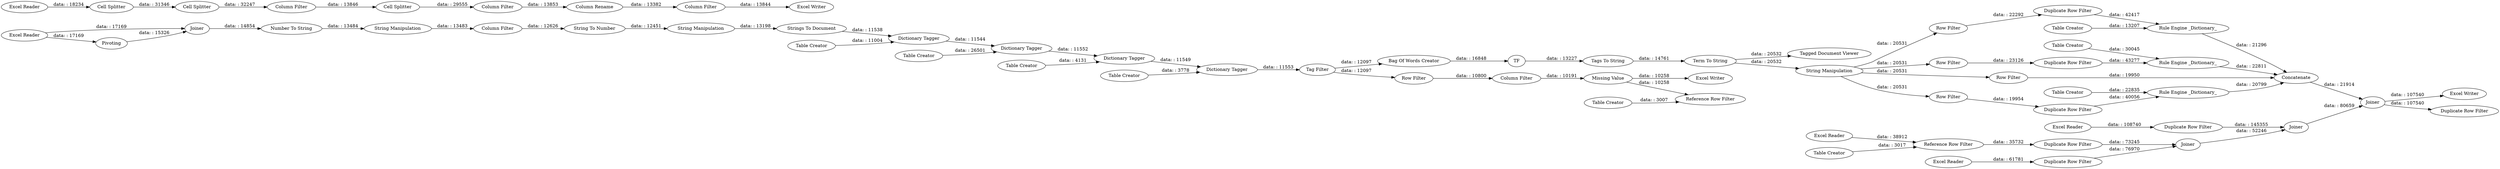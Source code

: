 digraph {
	"-5751212036842246766_38" [label="Excel Reader"]
	"-5751212036842246766_63" [label="Number To String"]
	"7666130149007369481_94" [label="Rule Engine _Dictionary_"]
	"-5751212036842246766_83" [label=Concatenate]
	"-2264603262276077601_37" [label="Table Creator"]
	"-5751212036842246766_101" [label="String Manipulation"]
	"-5751212036842246766_42" [label="Tags To String"]
	"-2264603262276077601_47" [label="Row Filter"]
	"-2264603262276077601_145" [label="Table Creator"]
	"7666130149007369481_95" [label="Table Creator"]
	"-5751212036842246766_108" [label="Column Rename"]
	"-2264603262276077601_38" [label="Table Creator"]
	"-5751212036842246766_92" [label="Tagged Document Viewer"]
	"-5751212036842246766_2" [label="Excel Reader"]
	"-2264603262276077601_35" [label="Dictionary Tagger"]
	"-2264603262276077601_39" [label="Tag Filter"]
	"-5751212036842246766_129" [label=Joiner]
	"2562662201934700043_79" [label="Row Filter"]
	"7666130149007369481_82" [label="Duplicate Row Filter"]
	"2562662201934700043_81" [label="Table Creator"]
	"-5751212036842246766_118" [label="Excel Writer"]
	"-2264603262276077601_50" [label="Excel Writer"]
	"-5751212036842246766_112" [label="Excel Reader"]
	"-2264603262276077601_48" [label="Column Filter"]
	"-5751212036842246766_124" [label="Duplicate Row Filter"]
	"-5751212036842246766_120" [label="Duplicate Row Filter"]
	"-5751212036842246766_105" [label="Cell Splitter"]
	"-5751212036842246766_121" [label="Reference Row Filter"]
	"-5956374369057647445_84" [label="Table Creator"]
	"-5751212036842246766_77" [label="Term To String"]
	"-2264603262276077601_45" [label="Table Creator"]
	"-5751212036842246766_113" [label="Excel Reader"]
	"-5956374369057647445_80" [label="Row Filter"]
	"-5751212036842246766_51" [label="Strings To Document"]
	"-5751212036842246766_107" [label="Column Filter"]
	"-5751212036842246766_125" [label="Column Filter"]
	"-2264603262276077601_41" [label=TF]
	"-2264603262276077601_36" [label="Table Creator"]
	"-2264603262276077601_40" [label="Bag Of Words Creator"]
	"-2264603262276077601_34" [label="Dictionary Tagger"]
	"7666130149007369481_91" [label="Row Filter"]
	"-5751212036842246766_114" [label=Joiner]
	"-2264603262276077601_33" [label="Dictionary Tagger"]
	"-5751212036842246766_64" [label="String To Number"]
	"2562662201934700043_82" [label="Duplicate Row Filter"]
	"-5751212036842246766_103" [label="Column Filter"]
	"-2264603262276077601_46" [label="Dictionary Tagger"]
	"-5751212036842246766_117" [label="String Manipulation"]
	"-5751212036842246766_104" [label="Cell Splitter"]
	"-5751212036842246766_81" [label="Row Filter"]
	"-5751212036842246766_115" [label=Joiner]
	"-2264603262276077601_49" [label="Missing Value"]
	"-5956374369057647445_85" [label="Rule Engine _Dictionary_"]
	"-5751212036842246766_100" [label="String Manipulation"]
	"-5751212036842246766_127" [label="Duplicate Row Filter"]
	"-5751212036842246766_37" [label="Excel Writer"]
	"-5751212036842246766_126" [label="Duplicate Row Filter"]
	"-2264603262276077601_144" [label="Reference Row Filter"]
	"-5751212036842246766_35" [label=Joiner]
	"-5751212036842246766_128" [label=Pivoting]
	"2562662201934700043_80" [label="Rule Engine _Dictionary_"]
	"-5751212036842246766_1" [label="Excel Reader"]
	"-5751212036842246766_106" [label="Cell Splitter"]
	"-5751212036842246766_122" [label="Table Creator"]
	"-5751212036842246766_102" [label="Column Filter"]
	"-5956374369057647445_86" [label="Duplicate Row Filter"]
	"-5751212036842246766_1" -> "-5751212036842246766_105" [label="data: : 18234"]
	"7666130149007369481_82" -> "7666130149007369481_94" [label="data: : 40056"]
	"-2264603262276077601_34" -> "-2264603262276077601_33" [label="data: : 11544"]
	"-5751212036842246766_129" -> "-5751212036842246766_63" [label="data: : 14854"]
	"-2264603262276077601_39" -> "-2264603262276077601_40" [label="data: : 12097"]
	"7666130149007369481_95" -> "7666130149007369481_94" [label="data: : 22835"]
	"-5751212036842246766_100" -> "-5751212036842246766_81" [label="data: : 20531"]
	"-5751212036842246766_115" -> "-5751212036842246766_120" [label="data: : 107540"]
	"2562662201934700043_82" -> "2562662201934700043_80" [label="data: : 42417"]
	"-2264603262276077601_36" -> "-2264603262276077601_35" [label="data: : 3778"]
	"-2264603262276077601_45" -> "-2264603262276077601_46" [label="data: : 4131"]
	"-5956374369057647445_86" -> "-5956374369057647445_85" [label="data: : 43277"]
	"-5751212036842246766_113" -> "-5751212036842246766_124" [label="data: : 61781"]
	"-5751212036842246766_51" -> "-2264603262276077601_34" [label="data: : 11538"]
	"-5751212036842246766_103" -> "-5751212036842246766_108" [label="data: : 13853"]
	"-5751212036842246766_42" -> "-5751212036842246766_77" [label="data: : 14761"]
	"-5751212036842246766_83" -> "-5751212036842246766_115" [label="data: : 21914"]
	"-5751212036842246766_105" -> "-5751212036842246766_106" [label="data: : 31346"]
	"-2264603262276077601_40" -> "-2264603262276077601_41" [label="data: : 16848"]
	"-5751212036842246766_77" -> "-5751212036842246766_100" [label="data: : 20532"]
	"-5751212036842246766_106" -> "-5751212036842246766_107" [label="data: : 32247"]
	"-5751212036842246766_104" -> "-5751212036842246766_103" [label="data: : 29555"]
	"-5751212036842246766_117" -> "-5751212036842246766_102" [label="data: : 13483"]
	"-5751212036842246766_121" -> "-5751212036842246766_126" [label="data: : 35732"]
	"-5751212036842246766_128" -> "-5751212036842246766_129" [label="data: : 15326"]
	"-5751212036842246766_126" -> "-5751212036842246766_35" [label="data: : 73245"]
	"2562662201934700043_81" -> "2562662201934700043_80" [label="data: : 13207"]
	"-5751212036842246766_38" -> "-5751212036842246766_128" [label="data: : 17169"]
	"-5956374369057647445_85" -> "-5751212036842246766_83" [label="data: : 22811"]
	"-2264603262276077601_39" -> "-2264603262276077601_47" [label="data: : 12097"]
	"-2264603262276077601_47" -> "-2264603262276077601_48" [label="data: : 10800"]
	"-2264603262276077601_145" -> "-2264603262276077601_144" [label="data: : 3007"]
	"-5751212036842246766_100" -> "-5956374369057647445_80" [label="data: : 20531"]
	"-5751212036842246766_115" -> "-5751212036842246766_118" [label="data: : 107540"]
	"-5751212036842246766_77" -> "-5751212036842246766_92" [label="data: : 20532"]
	"-2264603262276077601_48" -> "-2264603262276077601_49" [label="data: : 10191"]
	"-5751212036842246766_38" -> "-5751212036842246766_129" [label="data: : 17169"]
	"-5956374369057647445_80" -> "-5956374369057647445_86" [label="data: : 23126"]
	"-5751212036842246766_124" -> "-5751212036842246766_35" [label="data: : 76970"]
	"-5751212036842246766_101" -> "-5751212036842246766_51" [label="data: : 13198"]
	"2562662201934700043_80" -> "-5751212036842246766_83" [label="data: : 21296"]
	"-5956374369057647445_84" -> "-5956374369057647445_85" [label="data: : 30045"]
	"-5751212036842246766_100" -> "7666130149007369481_91" [label="data: : 20531"]
	"-5751212036842246766_64" -> "-5751212036842246766_101" [label="data: : 12451"]
	"-5751212036842246766_108" -> "-5751212036842246766_125" [label="data: : 13382"]
	"-5751212036842246766_100" -> "2562662201934700043_79" [label="data: : 20531"]
	"-5751212036842246766_122" -> "-5751212036842246766_121" [label="data: : 3017"]
	"-2264603262276077601_37" -> "-2264603262276077601_33" [label="data: : 26501"]
	"-2264603262276077601_35" -> "-2264603262276077601_39" [label="data: : 11553"]
	"2562662201934700043_79" -> "2562662201934700043_82" [label="data: : 22292"]
	"-5751212036842246766_107" -> "-5751212036842246766_104" [label="data: : 13846"]
	"-5751212036842246766_112" -> "-5751212036842246766_127" [label="data: : 108740"]
	"-5751212036842246766_35" -> "-5751212036842246766_114" [label="data: : 52246"]
	"-5751212036842246766_127" -> "-5751212036842246766_114" [label="data: : 145355"]
	"-5751212036842246766_114" -> "-5751212036842246766_115" [label="data: : 80659"]
	"-5751212036842246766_63" -> "-5751212036842246766_117" [label="data: : 13484"]
	"-2264603262276077601_41" -> "-5751212036842246766_42" [label="data: : 13227"]
	"-5751212036842246766_81" -> "-5751212036842246766_83" [label="data: : 19950"]
	"-2264603262276077601_49" -> "-2264603262276077601_144" [label="data: : 10258"]
	"7666130149007369481_94" -> "-5751212036842246766_83" [label="data: : 20799"]
	"-2264603262276077601_49" -> "-2264603262276077601_50" [label="data: : 10258"]
	"7666130149007369481_91" -> "7666130149007369481_82" [label="data: : 19954"]
	"-2264603262276077601_33" -> "-2264603262276077601_46" [label="data: : 11552"]
	"-5751212036842246766_125" -> "-5751212036842246766_37" [label="data: : 13844"]
	"-2264603262276077601_46" -> "-2264603262276077601_35" [label="data: : 11549"]
	"-2264603262276077601_38" -> "-2264603262276077601_34" [label="data: : 11004"]
	"-5751212036842246766_2" -> "-5751212036842246766_121" [label="data: : 38912"]
	"-5751212036842246766_102" -> "-5751212036842246766_64" [label="data: : 12626"]
	rankdir=LR
}
